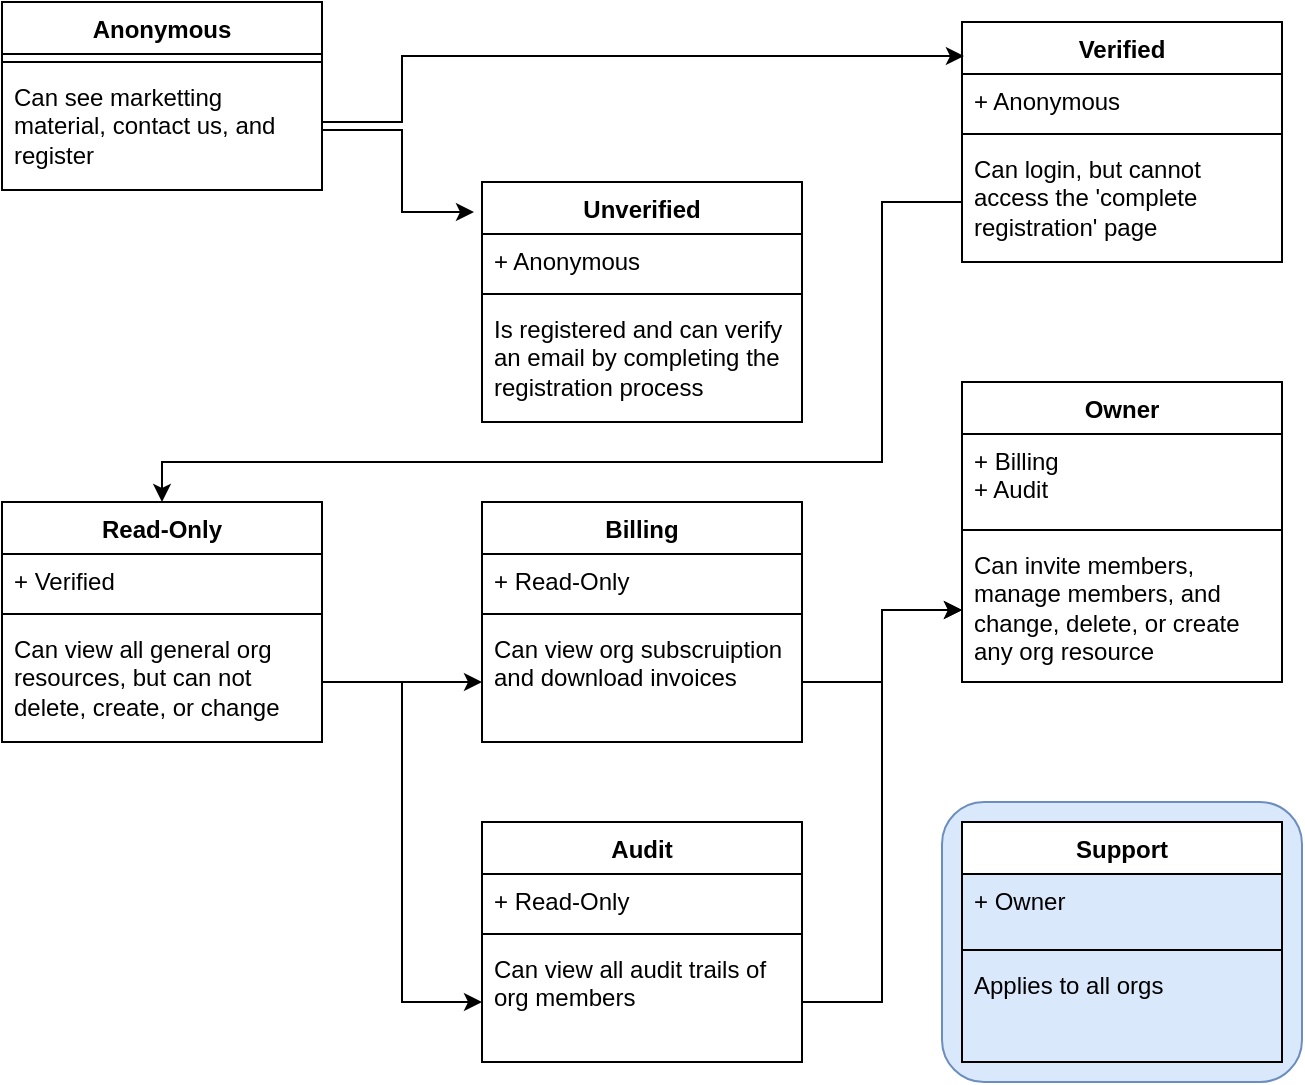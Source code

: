 <mxfile version="14.5.1" type="device"><diagram id="3Zqvh2ztOixlfT6HMDvh" name="Page-1"><mxGraphModel dx="1422" dy="792" grid="1" gridSize="10" guides="1" tooltips="1" connect="1" arrows="1" fold="1" page="1" pageScale="1" pageWidth="827" pageHeight="1169" math="0" shadow="0"><root><mxCell id="0"/><mxCell id="1" parent="0"/><mxCell id="DtmsfpIZlCcEB3G6UdnM-46" value="" style="rounded=1;whiteSpace=wrap;html=1;fillColor=#dae8fc;strokeColor=#6c8ebf;" vertex="1" parent="1"><mxGeometry x="590" y="430" width="180" height="140" as="geometry"/></mxCell><mxCell id="DtmsfpIZlCcEB3G6UdnM-3" value="Billing" style="swimlane;fontStyle=1;align=center;verticalAlign=top;childLayout=stackLayout;horizontal=1;startSize=26;horizontalStack=0;resizeParent=1;resizeParentMax=0;resizeLast=0;collapsible=1;marginBottom=0;" vertex="1" parent="1"><mxGeometry x="360" y="280" width="160" height="120" as="geometry"/></mxCell><mxCell id="DtmsfpIZlCcEB3G6UdnM-4" value="+ Read-Only" style="text;strokeColor=none;fillColor=none;align=left;verticalAlign=top;spacingLeft=4;spacingRight=4;overflow=hidden;rotatable=0;points=[[0,0.5],[1,0.5]];portConstraint=eastwest;" vertex="1" parent="DtmsfpIZlCcEB3G6UdnM-3"><mxGeometry y="26" width="160" height="26" as="geometry"/></mxCell><mxCell id="DtmsfpIZlCcEB3G6UdnM-5" value="" style="line;strokeWidth=1;fillColor=none;align=left;verticalAlign=middle;spacingTop=-1;spacingLeft=3;spacingRight=3;rotatable=0;labelPosition=right;points=[];portConstraint=eastwest;" vertex="1" parent="DtmsfpIZlCcEB3G6UdnM-3"><mxGeometry y="52" width="160" height="8" as="geometry"/></mxCell><mxCell id="DtmsfpIZlCcEB3G6UdnM-6" value="Can view org subscruiption and download invoices" style="text;strokeColor=none;fillColor=none;align=left;verticalAlign=top;spacingLeft=4;spacingRight=4;overflow=hidden;rotatable=0;points=[[0,0.5],[1,0.5]];portConstraint=eastwest;whiteSpace=wrap;" vertex="1" parent="DtmsfpIZlCcEB3G6UdnM-3"><mxGeometry y="60" width="160" height="60" as="geometry"/></mxCell><mxCell id="DtmsfpIZlCcEB3G6UdnM-7" value="Read-Only&#10;" style="swimlane;fontStyle=1;align=center;verticalAlign=top;childLayout=stackLayout;horizontal=1;startSize=26;horizontalStack=0;resizeParent=1;resizeParentMax=0;resizeLast=0;collapsible=1;marginBottom=0;" vertex="1" parent="1"><mxGeometry x="120" y="280" width="160" height="120" as="geometry"/></mxCell><mxCell id="DtmsfpIZlCcEB3G6UdnM-8" value="+ Verified" style="text;strokeColor=none;fillColor=none;align=left;verticalAlign=top;spacingLeft=4;spacingRight=4;overflow=hidden;rotatable=0;points=[[0,0.5],[1,0.5]];portConstraint=eastwest;" vertex="1" parent="DtmsfpIZlCcEB3G6UdnM-7"><mxGeometry y="26" width="160" height="26" as="geometry"/></mxCell><mxCell id="DtmsfpIZlCcEB3G6UdnM-9" value="" style="line;strokeWidth=1;fillColor=none;align=left;verticalAlign=middle;spacingTop=-1;spacingLeft=3;spacingRight=3;rotatable=0;labelPosition=right;points=[];portConstraint=eastwest;" vertex="1" parent="DtmsfpIZlCcEB3G6UdnM-7"><mxGeometry y="52" width="160" height="8" as="geometry"/></mxCell><mxCell id="DtmsfpIZlCcEB3G6UdnM-10" value="Can view all general org resources, but can not delete, create, or change" style="text;strokeColor=none;fillColor=none;align=left;verticalAlign=top;spacingLeft=4;spacingRight=4;overflow=hidden;rotatable=0;points=[[0,0.5],[1,0.5]];portConstraint=eastwest;whiteSpace=wrap;" vertex="1" parent="DtmsfpIZlCcEB3G6UdnM-7"><mxGeometry y="60" width="160" height="60" as="geometry"/></mxCell><mxCell id="DtmsfpIZlCcEB3G6UdnM-11" value="Anonymous" style="swimlane;fontStyle=1;align=center;verticalAlign=top;childLayout=stackLayout;horizontal=1;startSize=26;horizontalStack=0;resizeParent=1;resizeParentMax=0;resizeLast=0;collapsible=1;marginBottom=0;" vertex="1" parent="1"><mxGeometry x="120" y="30" width="160" height="94" as="geometry"/></mxCell><mxCell id="DtmsfpIZlCcEB3G6UdnM-13" value="" style="line;strokeWidth=1;fillColor=none;align=left;verticalAlign=middle;spacingTop=-1;spacingLeft=3;spacingRight=3;rotatable=0;labelPosition=right;points=[];portConstraint=eastwest;" vertex="1" parent="DtmsfpIZlCcEB3G6UdnM-11"><mxGeometry y="26" width="160" height="8" as="geometry"/></mxCell><mxCell id="DtmsfpIZlCcEB3G6UdnM-14" value="Can see marketting material, contact us, and register" style="text;strokeColor=none;fillColor=none;align=left;verticalAlign=top;spacingLeft=4;spacingRight=4;overflow=hidden;rotatable=0;points=[[0,0.5],[1,0.5]];portConstraint=eastwest;whiteSpace=wrap;" vertex="1" parent="DtmsfpIZlCcEB3G6UdnM-11"><mxGeometry y="34" width="160" height="60" as="geometry"/></mxCell><mxCell id="DtmsfpIZlCcEB3G6UdnM-18" value="Unverified" style="swimlane;fontStyle=1;align=center;verticalAlign=top;childLayout=stackLayout;horizontal=1;startSize=26;horizontalStack=0;resizeParent=1;resizeParentMax=0;resizeLast=0;collapsible=1;marginBottom=0;" vertex="1" parent="1"><mxGeometry x="360" y="120" width="160" height="120" as="geometry"/></mxCell><mxCell id="DtmsfpIZlCcEB3G6UdnM-19" value="+ Anonymous" style="text;strokeColor=none;fillColor=none;align=left;verticalAlign=top;spacingLeft=4;spacingRight=4;overflow=hidden;rotatable=0;points=[[0,0.5],[1,0.5]];portConstraint=eastwest;" vertex="1" parent="DtmsfpIZlCcEB3G6UdnM-18"><mxGeometry y="26" width="160" height="26" as="geometry"/></mxCell><mxCell id="DtmsfpIZlCcEB3G6UdnM-20" value="" style="line;strokeWidth=1;fillColor=none;align=left;verticalAlign=middle;spacingTop=-1;spacingLeft=3;spacingRight=3;rotatable=0;labelPosition=right;points=[];portConstraint=eastwest;" vertex="1" parent="DtmsfpIZlCcEB3G6UdnM-18"><mxGeometry y="52" width="160" height="8" as="geometry"/></mxCell><mxCell id="DtmsfpIZlCcEB3G6UdnM-21" value="Is registered and can verify an email by completing the registration process" style="text;strokeColor=none;fillColor=none;align=left;verticalAlign=top;spacingLeft=4;spacingRight=4;overflow=hidden;rotatable=0;points=[[0,0.5],[1,0.5]];portConstraint=eastwest;whiteSpace=wrap;" vertex="1" parent="DtmsfpIZlCcEB3G6UdnM-18"><mxGeometry y="60" width="160" height="60" as="geometry"/></mxCell><mxCell id="DtmsfpIZlCcEB3G6UdnM-22" value="Verified" style="swimlane;fontStyle=1;align=center;verticalAlign=top;childLayout=stackLayout;horizontal=1;startSize=26;horizontalStack=0;resizeParent=1;resizeParentMax=0;resizeLast=0;collapsible=1;marginBottom=0;" vertex="1" parent="1"><mxGeometry x="600" y="40" width="160" height="120" as="geometry"/></mxCell><mxCell id="DtmsfpIZlCcEB3G6UdnM-23" value="+ Anonymous" style="text;strokeColor=none;fillColor=none;align=left;verticalAlign=top;spacingLeft=4;spacingRight=4;overflow=hidden;rotatable=0;points=[[0,0.5],[1,0.5]];portConstraint=eastwest;" vertex="1" parent="DtmsfpIZlCcEB3G6UdnM-22"><mxGeometry y="26" width="160" height="26" as="geometry"/></mxCell><mxCell id="DtmsfpIZlCcEB3G6UdnM-24" value="" style="line;strokeWidth=1;fillColor=none;align=left;verticalAlign=middle;spacingTop=-1;spacingLeft=3;spacingRight=3;rotatable=0;labelPosition=right;points=[];portConstraint=eastwest;" vertex="1" parent="DtmsfpIZlCcEB3G6UdnM-22"><mxGeometry y="52" width="160" height="8" as="geometry"/></mxCell><mxCell id="DtmsfpIZlCcEB3G6UdnM-25" value="Can login, but cannot access the 'complete registration' page" style="text;strokeColor=none;fillColor=none;align=left;verticalAlign=top;spacingLeft=4;spacingRight=4;overflow=hidden;rotatable=0;points=[[0,0.5],[1,0.5]];portConstraint=eastwest;whiteSpace=wrap;" vertex="1" parent="DtmsfpIZlCcEB3G6UdnM-22"><mxGeometry y="60" width="160" height="60" as="geometry"/></mxCell><mxCell id="DtmsfpIZlCcEB3G6UdnM-26" style="edgeStyle=orthogonalEdgeStyle;rounded=0;orthogonalLoop=1;jettySize=auto;html=1;exitX=1;exitY=0.5;exitDx=0;exitDy=0;entryX=-0.025;entryY=0.125;entryDx=0;entryDy=0;entryPerimeter=0;" edge="1" parent="1" source="DtmsfpIZlCcEB3G6UdnM-14" target="DtmsfpIZlCcEB3G6UdnM-18"><mxGeometry relative="1" as="geometry"/></mxCell><mxCell id="DtmsfpIZlCcEB3G6UdnM-28" style="edgeStyle=orthogonalEdgeStyle;rounded=0;orthogonalLoop=1;jettySize=auto;html=1;exitX=1;exitY=0.5;exitDx=0;exitDy=0;entryX=0.006;entryY=0.142;entryDx=0;entryDy=0;entryPerimeter=0;" edge="1" parent="1" source="DtmsfpIZlCcEB3G6UdnM-14" target="DtmsfpIZlCcEB3G6UdnM-22"><mxGeometry relative="1" as="geometry"><Array as="points"><mxPoint x="280" y="90"/><mxPoint x="320" y="90"/><mxPoint x="320" y="57"/></Array></mxGeometry></mxCell><mxCell id="DtmsfpIZlCcEB3G6UdnM-29" style="edgeStyle=orthogonalEdgeStyle;rounded=0;orthogonalLoop=1;jettySize=auto;html=1;exitX=0;exitY=0.5;exitDx=0;exitDy=0;entryX=0.5;entryY=0;entryDx=0;entryDy=0;" edge="1" parent="1" source="DtmsfpIZlCcEB3G6UdnM-25" target="DtmsfpIZlCcEB3G6UdnM-7"><mxGeometry relative="1" as="geometry"><Array as="points"><mxPoint x="560" y="130"/><mxPoint x="560" y="260"/><mxPoint x="200" y="260"/></Array></mxGeometry></mxCell><mxCell id="DtmsfpIZlCcEB3G6UdnM-30" style="edgeStyle=orthogonalEdgeStyle;rounded=0;orthogonalLoop=1;jettySize=auto;html=1;exitX=1;exitY=0.5;exitDx=0;exitDy=0;entryX=0;entryY=0.5;entryDx=0;entryDy=0;" edge="1" parent="1" source="DtmsfpIZlCcEB3G6UdnM-10" target="DtmsfpIZlCcEB3G6UdnM-6"><mxGeometry relative="1" as="geometry"/></mxCell><mxCell id="DtmsfpIZlCcEB3G6UdnM-31" value="Audit" style="swimlane;fontStyle=1;align=center;verticalAlign=top;childLayout=stackLayout;horizontal=1;startSize=26;horizontalStack=0;resizeParent=1;resizeParentMax=0;resizeLast=0;collapsible=1;marginBottom=0;" vertex="1" parent="1"><mxGeometry x="360" y="440" width="160" height="120" as="geometry"/></mxCell><mxCell id="DtmsfpIZlCcEB3G6UdnM-32" value="+ Read-Only" style="text;strokeColor=none;fillColor=none;align=left;verticalAlign=top;spacingLeft=4;spacingRight=4;overflow=hidden;rotatable=0;points=[[0,0.5],[1,0.5]];portConstraint=eastwest;" vertex="1" parent="DtmsfpIZlCcEB3G6UdnM-31"><mxGeometry y="26" width="160" height="26" as="geometry"/></mxCell><mxCell id="DtmsfpIZlCcEB3G6UdnM-33" value="" style="line;strokeWidth=1;fillColor=none;align=left;verticalAlign=middle;spacingTop=-1;spacingLeft=3;spacingRight=3;rotatable=0;labelPosition=right;points=[];portConstraint=eastwest;" vertex="1" parent="DtmsfpIZlCcEB3G6UdnM-31"><mxGeometry y="52" width="160" height="8" as="geometry"/></mxCell><mxCell id="DtmsfpIZlCcEB3G6UdnM-34" value="Can view all audit trails of org members" style="text;strokeColor=none;fillColor=none;align=left;verticalAlign=top;spacingLeft=4;spacingRight=4;overflow=hidden;rotatable=0;points=[[0,0.5],[1,0.5]];portConstraint=eastwest;whiteSpace=wrap;" vertex="1" parent="DtmsfpIZlCcEB3G6UdnM-31"><mxGeometry y="60" width="160" height="60" as="geometry"/></mxCell><mxCell id="DtmsfpIZlCcEB3G6UdnM-35" style="edgeStyle=orthogonalEdgeStyle;rounded=0;orthogonalLoop=1;jettySize=auto;html=1;exitX=1;exitY=0.5;exitDx=0;exitDy=0;" edge="1" parent="1" source="DtmsfpIZlCcEB3G6UdnM-10" target="DtmsfpIZlCcEB3G6UdnM-34"><mxGeometry relative="1" as="geometry"/></mxCell><mxCell id="DtmsfpIZlCcEB3G6UdnM-36" value="Owner" style="swimlane;fontStyle=1;align=center;verticalAlign=top;childLayout=stackLayout;horizontal=1;startSize=26;horizontalStack=0;resizeParent=1;resizeParentMax=0;resizeLast=0;collapsible=1;marginBottom=0;" vertex="1" parent="1"><mxGeometry x="600" y="220" width="160" height="150" as="geometry"/></mxCell><mxCell id="DtmsfpIZlCcEB3G6UdnM-37" value="+ Billing&#10;+ Audit" style="text;strokeColor=none;fillColor=none;align=left;verticalAlign=top;spacingLeft=4;spacingRight=4;overflow=hidden;rotatable=0;points=[[0,0.5],[1,0.5]];portConstraint=eastwest;" vertex="1" parent="DtmsfpIZlCcEB3G6UdnM-36"><mxGeometry y="26" width="160" height="44" as="geometry"/></mxCell><mxCell id="DtmsfpIZlCcEB3G6UdnM-38" value="" style="line;strokeWidth=1;fillColor=none;align=left;verticalAlign=middle;spacingTop=-1;spacingLeft=3;spacingRight=3;rotatable=0;labelPosition=right;points=[];portConstraint=eastwest;" vertex="1" parent="DtmsfpIZlCcEB3G6UdnM-36"><mxGeometry y="70" width="160" height="8" as="geometry"/></mxCell><mxCell id="DtmsfpIZlCcEB3G6UdnM-39" value="Can invite members, manage members, and change, delete, or create any org resource" style="text;strokeColor=none;fillColor=none;align=left;verticalAlign=top;spacingLeft=4;spacingRight=4;overflow=hidden;rotatable=0;points=[[0,0.5],[1,0.5]];portConstraint=eastwest;whiteSpace=wrap;" vertex="1" parent="DtmsfpIZlCcEB3G6UdnM-36"><mxGeometry y="78" width="160" height="72" as="geometry"/></mxCell><mxCell id="DtmsfpIZlCcEB3G6UdnM-40" style="edgeStyle=orthogonalEdgeStyle;rounded=0;orthogonalLoop=1;jettySize=auto;html=1;exitX=1;exitY=0.5;exitDx=0;exitDy=0;" edge="1" parent="1" source="DtmsfpIZlCcEB3G6UdnM-34" target="DtmsfpIZlCcEB3G6UdnM-39"><mxGeometry relative="1" as="geometry"/></mxCell><mxCell id="DtmsfpIZlCcEB3G6UdnM-41" style="edgeStyle=orthogonalEdgeStyle;rounded=0;orthogonalLoop=1;jettySize=auto;html=1;exitX=1;exitY=0.5;exitDx=0;exitDy=0;" edge="1" parent="1" source="DtmsfpIZlCcEB3G6UdnM-6" target="DtmsfpIZlCcEB3G6UdnM-39"><mxGeometry relative="1" as="geometry"/></mxCell><mxCell id="DtmsfpIZlCcEB3G6UdnM-42" value="Support" style="swimlane;fontStyle=1;align=center;verticalAlign=top;childLayout=stackLayout;horizontal=1;startSize=26;horizontalStack=0;resizeParent=1;resizeParentMax=0;resizeLast=0;collapsible=1;marginBottom=0;" vertex="1" parent="1"><mxGeometry x="600" y="440" width="160" height="120" as="geometry"/></mxCell><mxCell id="DtmsfpIZlCcEB3G6UdnM-43" value="+ Owner" style="text;strokeColor=none;fillColor=none;align=left;verticalAlign=top;spacingLeft=4;spacingRight=4;overflow=hidden;rotatable=0;points=[[0,0.5],[1,0.5]];portConstraint=eastwest;" vertex="1" parent="DtmsfpIZlCcEB3G6UdnM-42"><mxGeometry y="26" width="160" height="34" as="geometry"/></mxCell><mxCell id="DtmsfpIZlCcEB3G6UdnM-44" value="" style="line;strokeWidth=1;fillColor=none;align=left;verticalAlign=middle;spacingTop=-1;spacingLeft=3;spacingRight=3;rotatable=0;labelPosition=right;points=[];portConstraint=eastwest;" vertex="1" parent="DtmsfpIZlCcEB3G6UdnM-42"><mxGeometry y="60" width="160" height="8" as="geometry"/></mxCell><mxCell id="DtmsfpIZlCcEB3G6UdnM-45" value="Applies to all orgs" style="text;strokeColor=none;fillColor=none;align=left;verticalAlign=top;spacingLeft=4;spacingRight=4;overflow=hidden;rotatable=0;points=[[0,0.5],[1,0.5]];portConstraint=eastwest;whiteSpace=wrap;" vertex="1" parent="DtmsfpIZlCcEB3G6UdnM-42"><mxGeometry y="68" width="160" height="52" as="geometry"/></mxCell></root></mxGraphModel></diagram></mxfile>